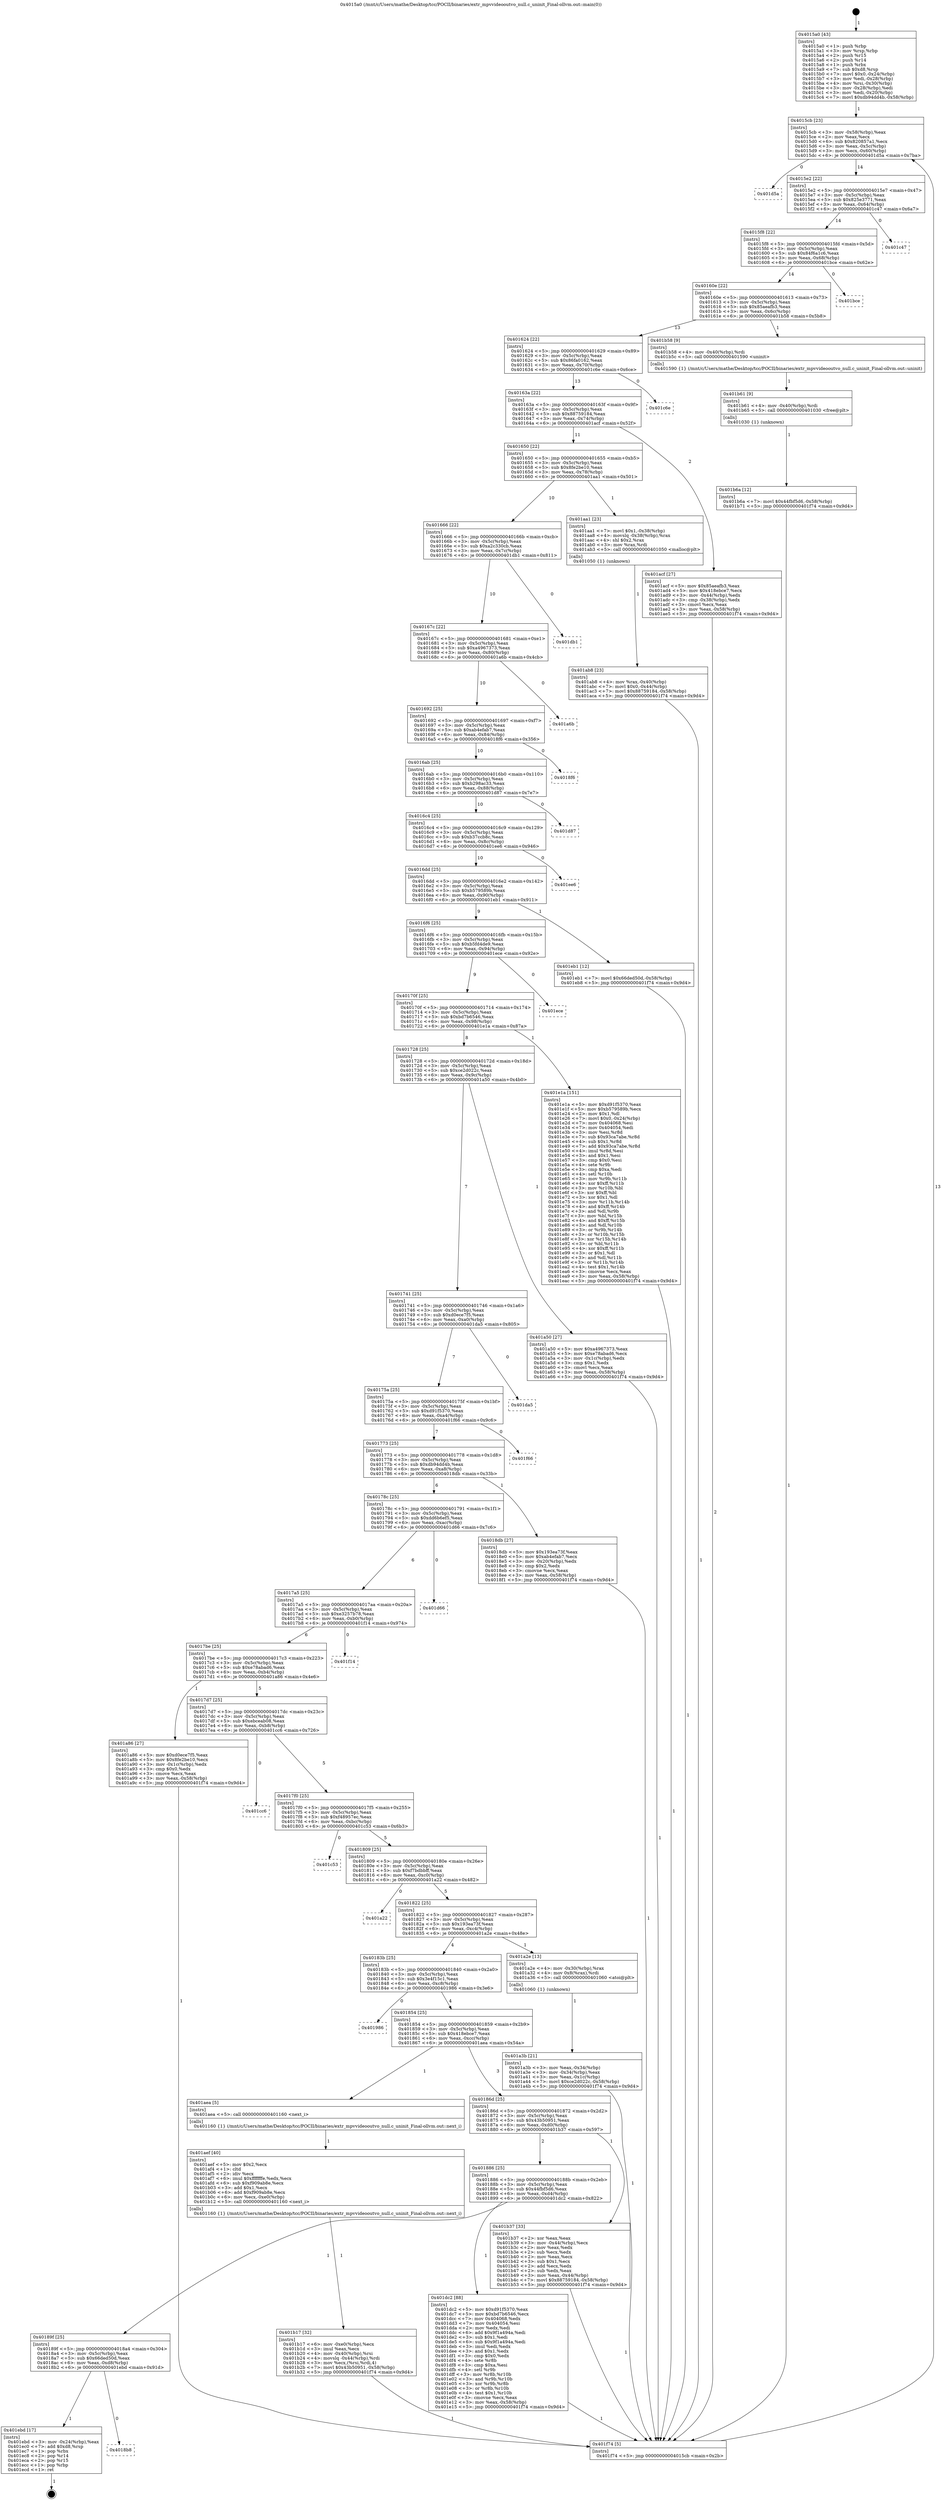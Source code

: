 digraph "0x4015a0" {
  label = "0x4015a0 (/mnt/c/Users/mathe/Desktop/tcc/POCII/binaries/extr_mpvvideooutvo_null.c_uninit_Final-ollvm.out::main(0))"
  labelloc = "t"
  node[shape=record]

  Entry [label="",width=0.3,height=0.3,shape=circle,fillcolor=black,style=filled]
  "0x4015cb" [label="{
     0x4015cb [23]\l
     | [instrs]\l
     &nbsp;&nbsp;0x4015cb \<+3\>: mov -0x58(%rbp),%eax\l
     &nbsp;&nbsp;0x4015ce \<+2\>: mov %eax,%ecx\l
     &nbsp;&nbsp;0x4015d0 \<+6\>: sub $0x820857a1,%ecx\l
     &nbsp;&nbsp;0x4015d6 \<+3\>: mov %eax,-0x5c(%rbp)\l
     &nbsp;&nbsp;0x4015d9 \<+3\>: mov %ecx,-0x60(%rbp)\l
     &nbsp;&nbsp;0x4015dc \<+6\>: je 0000000000401d5a \<main+0x7ba\>\l
  }"]
  "0x401d5a" [label="{
     0x401d5a\l
  }", style=dashed]
  "0x4015e2" [label="{
     0x4015e2 [22]\l
     | [instrs]\l
     &nbsp;&nbsp;0x4015e2 \<+5\>: jmp 00000000004015e7 \<main+0x47\>\l
     &nbsp;&nbsp;0x4015e7 \<+3\>: mov -0x5c(%rbp),%eax\l
     &nbsp;&nbsp;0x4015ea \<+5\>: sub $0x825e3771,%eax\l
     &nbsp;&nbsp;0x4015ef \<+3\>: mov %eax,-0x64(%rbp)\l
     &nbsp;&nbsp;0x4015f2 \<+6\>: je 0000000000401c47 \<main+0x6a7\>\l
  }"]
  Exit [label="",width=0.3,height=0.3,shape=circle,fillcolor=black,style=filled,peripheries=2]
  "0x401c47" [label="{
     0x401c47\l
  }", style=dashed]
  "0x4015f8" [label="{
     0x4015f8 [22]\l
     | [instrs]\l
     &nbsp;&nbsp;0x4015f8 \<+5\>: jmp 00000000004015fd \<main+0x5d\>\l
     &nbsp;&nbsp;0x4015fd \<+3\>: mov -0x5c(%rbp),%eax\l
     &nbsp;&nbsp;0x401600 \<+5\>: sub $0x84f6a1c6,%eax\l
     &nbsp;&nbsp;0x401605 \<+3\>: mov %eax,-0x68(%rbp)\l
     &nbsp;&nbsp;0x401608 \<+6\>: je 0000000000401bce \<main+0x62e\>\l
  }"]
  "0x4018b8" [label="{
     0x4018b8\l
  }", style=dashed]
  "0x401bce" [label="{
     0x401bce\l
  }", style=dashed]
  "0x40160e" [label="{
     0x40160e [22]\l
     | [instrs]\l
     &nbsp;&nbsp;0x40160e \<+5\>: jmp 0000000000401613 \<main+0x73\>\l
     &nbsp;&nbsp;0x401613 \<+3\>: mov -0x5c(%rbp),%eax\l
     &nbsp;&nbsp;0x401616 \<+5\>: sub $0x85aeafb3,%eax\l
     &nbsp;&nbsp;0x40161b \<+3\>: mov %eax,-0x6c(%rbp)\l
     &nbsp;&nbsp;0x40161e \<+6\>: je 0000000000401b58 \<main+0x5b8\>\l
  }"]
  "0x401ebd" [label="{
     0x401ebd [17]\l
     | [instrs]\l
     &nbsp;&nbsp;0x401ebd \<+3\>: mov -0x24(%rbp),%eax\l
     &nbsp;&nbsp;0x401ec0 \<+7\>: add $0xd8,%rsp\l
     &nbsp;&nbsp;0x401ec7 \<+1\>: pop %rbx\l
     &nbsp;&nbsp;0x401ec8 \<+2\>: pop %r14\l
     &nbsp;&nbsp;0x401eca \<+2\>: pop %r15\l
     &nbsp;&nbsp;0x401ecc \<+1\>: pop %rbp\l
     &nbsp;&nbsp;0x401ecd \<+1\>: ret\l
  }"]
  "0x401b58" [label="{
     0x401b58 [9]\l
     | [instrs]\l
     &nbsp;&nbsp;0x401b58 \<+4\>: mov -0x40(%rbp),%rdi\l
     &nbsp;&nbsp;0x401b5c \<+5\>: call 0000000000401590 \<uninit\>\l
     | [calls]\l
     &nbsp;&nbsp;0x401590 \{1\} (/mnt/c/Users/mathe/Desktop/tcc/POCII/binaries/extr_mpvvideooutvo_null.c_uninit_Final-ollvm.out::uninit)\l
  }"]
  "0x401624" [label="{
     0x401624 [22]\l
     | [instrs]\l
     &nbsp;&nbsp;0x401624 \<+5\>: jmp 0000000000401629 \<main+0x89\>\l
     &nbsp;&nbsp;0x401629 \<+3\>: mov -0x5c(%rbp),%eax\l
     &nbsp;&nbsp;0x40162c \<+5\>: sub $0x86fa0162,%eax\l
     &nbsp;&nbsp;0x401631 \<+3\>: mov %eax,-0x70(%rbp)\l
     &nbsp;&nbsp;0x401634 \<+6\>: je 0000000000401c6e \<main+0x6ce\>\l
  }"]
  "0x40189f" [label="{
     0x40189f [25]\l
     | [instrs]\l
     &nbsp;&nbsp;0x40189f \<+5\>: jmp 00000000004018a4 \<main+0x304\>\l
     &nbsp;&nbsp;0x4018a4 \<+3\>: mov -0x5c(%rbp),%eax\l
     &nbsp;&nbsp;0x4018a7 \<+5\>: sub $0x66ded50d,%eax\l
     &nbsp;&nbsp;0x4018ac \<+6\>: mov %eax,-0xd8(%rbp)\l
     &nbsp;&nbsp;0x4018b2 \<+6\>: je 0000000000401ebd \<main+0x91d\>\l
  }"]
  "0x401c6e" [label="{
     0x401c6e\l
  }", style=dashed]
  "0x40163a" [label="{
     0x40163a [22]\l
     | [instrs]\l
     &nbsp;&nbsp;0x40163a \<+5\>: jmp 000000000040163f \<main+0x9f\>\l
     &nbsp;&nbsp;0x40163f \<+3\>: mov -0x5c(%rbp),%eax\l
     &nbsp;&nbsp;0x401642 \<+5\>: sub $0x88759184,%eax\l
     &nbsp;&nbsp;0x401647 \<+3\>: mov %eax,-0x74(%rbp)\l
     &nbsp;&nbsp;0x40164a \<+6\>: je 0000000000401acf \<main+0x52f\>\l
  }"]
  "0x401dc2" [label="{
     0x401dc2 [88]\l
     | [instrs]\l
     &nbsp;&nbsp;0x401dc2 \<+5\>: mov $0xd91f5370,%eax\l
     &nbsp;&nbsp;0x401dc7 \<+5\>: mov $0xbd7b6546,%ecx\l
     &nbsp;&nbsp;0x401dcc \<+7\>: mov 0x404068,%edx\l
     &nbsp;&nbsp;0x401dd3 \<+7\>: mov 0x404054,%esi\l
     &nbsp;&nbsp;0x401dda \<+2\>: mov %edx,%edi\l
     &nbsp;&nbsp;0x401ddc \<+6\>: add $0x9f1a494a,%edi\l
     &nbsp;&nbsp;0x401de2 \<+3\>: sub $0x1,%edi\l
     &nbsp;&nbsp;0x401de5 \<+6\>: sub $0x9f1a494a,%edi\l
     &nbsp;&nbsp;0x401deb \<+3\>: imul %edi,%edx\l
     &nbsp;&nbsp;0x401dee \<+3\>: and $0x1,%edx\l
     &nbsp;&nbsp;0x401df1 \<+3\>: cmp $0x0,%edx\l
     &nbsp;&nbsp;0x401df4 \<+4\>: sete %r8b\l
     &nbsp;&nbsp;0x401df8 \<+3\>: cmp $0xa,%esi\l
     &nbsp;&nbsp;0x401dfb \<+4\>: setl %r9b\l
     &nbsp;&nbsp;0x401dff \<+3\>: mov %r8b,%r10b\l
     &nbsp;&nbsp;0x401e02 \<+3\>: and %r9b,%r10b\l
     &nbsp;&nbsp;0x401e05 \<+3\>: xor %r9b,%r8b\l
     &nbsp;&nbsp;0x401e08 \<+3\>: or %r8b,%r10b\l
     &nbsp;&nbsp;0x401e0b \<+4\>: test $0x1,%r10b\l
     &nbsp;&nbsp;0x401e0f \<+3\>: cmovne %ecx,%eax\l
     &nbsp;&nbsp;0x401e12 \<+3\>: mov %eax,-0x58(%rbp)\l
     &nbsp;&nbsp;0x401e15 \<+5\>: jmp 0000000000401f74 \<main+0x9d4\>\l
  }"]
  "0x401acf" [label="{
     0x401acf [27]\l
     | [instrs]\l
     &nbsp;&nbsp;0x401acf \<+5\>: mov $0x85aeafb3,%eax\l
     &nbsp;&nbsp;0x401ad4 \<+5\>: mov $0x418ebce7,%ecx\l
     &nbsp;&nbsp;0x401ad9 \<+3\>: mov -0x44(%rbp),%edx\l
     &nbsp;&nbsp;0x401adc \<+3\>: cmp -0x38(%rbp),%edx\l
     &nbsp;&nbsp;0x401adf \<+3\>: cmovl %ecx,%eax\l
     &nbsp;&nbsp;0x401ae2 \<+3\>: mov %eax,-0x58(%rbp)\l
     &nbsp;&nbsp;0x401ae5 \<+5\>: jmp 0000000000401f74 \<main+0x9d4\>\l
  }"]
  "0x401650" [label="{
     0x401650 [22]\l
     | [instrs]\l
     &nbsp;&nbsp;0x401650 \<+5\>: jmp 0000000000401655 \<main+0xb5\>\l
     &nbsp;&nbsp;0x401655 \<+3\>: mov -0x5c(%rbp),%eax\l
     &nbsp;&nbsp;0x401658 \<+5\>: sub $0x8fe2be10,%eax\l
     &nbsp;&nbsp;0x40165d \<+3\>: mov %eax,-0x78(%rbp)\l
     &nbsp;&nbsp;0x401660 \<+6\>: je 0000000000401aa1 \<main+0x501\>\l
  }"]
  "0x401b6a" [label="{
     0x401b6a [12]\l
     | [instrs]\l
     &nbsp;&nbsp;0x401b6a \<+7\>: movl $0x44fbf5d6,-0x58(%rbp)\l
     &nbsp;&nbsp;0x401b71 \<+5\>: jmp 0000000000401f74 \<main+0x9d4\>\l
  }"]
  "0x401aa1" [label="{
     0x401aa1 [23]\l
     | [instrs]\l
     &nbsp;&nbsp;0x401aa1 \<+7\>: movl $0x1,-0x38(%rbp)\l
     &nbsp;&nbsp;0x401aa8 \<+4\>: movslq -0x38(%rbp),%rax\l
     &nbsp;&nbsp;0x401aac \<+4\>: shl $0x2,%rax\l
     &nbsp;&nbsp;0x401ab0 \<+3\>: mov %rax,%rdi\l
     &nbsp;&nbsp;0x401ab3 \<+5\>: call 0000000000401050 \<malloc@plt\>\l
     | [calls]\l
     &nbsp;&nbsp;0x401050 \{1\} (unknown)\l
  }"]
  "0x401666" [label="{
     0x401666 [22]\l
     | [instrs]\l
     &nbsp;&nbsp;0x401666 \<+5\>: jmp 000000000040166b \<main+0xcb\>\l
     &nbsp;&nbsp;0x40166b \<+3\>: mov -0x5c(%rbp),%eax\l
     &nbsp;&nbsp;0x40166e \<+5\>: sub $0xa2c330cb,%eax\l
     &nbsp;&nbsp;0x401673 \<+3\>: mov %eax,-0x7c(%rbp)\l
     &nbsp;&nbsp;0x401676 \<+6\>: je 0000000000401db1 \<main+0x811\>\l
  }"]
  "0x401b61" [label="{
     0x401b61 [9]\l
     | [instrs]\l
     &nbsp;&nbsp;0x401b61 \<+4\>: mov -0x40(%rbp),%rdi\l
     &nbsp;&nbsp;0x401b65 \<+5\>: call 0000000000401030 \<free@plt\>\l
     | [calls]\l
     &nbsp;&nbsp;0x401030 \{1\} (unknown)\l
  }"]
  "0x401db1" [label="{
     0x401db1\l
  }", style=dashed]
  "0x40167c" [label="{
     0x40167c [22]\l
     | [instrs]\l
     &nbsp;&nbsp;0x40167c \<+5\>: jmp 0000000000401681 \<main+0xe1\>\l
     &nbsp;&nbsp;0x401681 \<+3\>: mov -0x5c(%rbp),%eax\l
     &nbsp;&nbsp;0x401684 \<+5\>: sub $0xa4967373,%eax\l
     &nbsp;&nbsp;0x401689 \<+3\>: mov %eax,-0x80(%rbp)\l
     &nbsp;&nbsp;0x40168c \<+6\>: je 0000000000401a6b \<main+0x4cb\>\l
  }"]
  "0x401886" [label="{
     0x401886 [25]\l
     | [instrs]\l
     &nbsp;&nbsp;0x401886 \<+5\>: jmp 000000000040188b \<main+0x2eb\>\l
     &nbsp;&nbsp;0x40188b \<+3\>: mov -0x5c(%rbp),%eax\l
     &nbsp;&nbsp;0x40188e \<+5\>: sub $0x44fbf5d6,%eax\l
     &nbsp;&nbsp;0x401893 \<+6\>: mov %eax,-0xd4(%rbp)\l
     &nbsp;&nbsp;0x401899 \<+6\>: je 0000000000401dc2 \<main+0x822\>\l
  }"]
  "0x401a6b" [label="{
     0x401a6b\l
  }", style=dashed]
  "0x401692" [label="{
     0x401692 [25]\l
     | [instrs]\l
     &nbsp;&nbsp;0x401692 \<+5\>: jmp 0000000000401697 \<main+0xf7\>\l
     &nbsp;&nbsp;0x401697 \<+3\>: mov -0x5c(%rbp),%eax\l
     &nbsp;&nbsp;0x40169a \<+5\>: sub $0xab4efab7,%eax\l
     &nbsp;&nbsp;0x40169f \<+6\>: mov %eax,-0x84(%rbp)\l
     &nbsp;&nbsp;0x4016a5 \<+6\>: je 00000000004018f6 \<main+0x356\>\l
  }"]
  "0x401b37" [label="{
     0x401b37 [33]\l
     | [instrs]\l
     &nbsp;&nbsp;0x401b37 \<+2\>: xor %eax,%eax\l
     &nbsp;&nbsp;0x401b39 \<+3\>: mov -0x44(%rbp),%ecx\l
     &nbsp;&nbsp;0x401b3c \<+2\>: mov %eax,%edx\l
     &nbsp;&nbsp;0x401b3e \<+2\>: sub %ecx,%edx\l
     &nbsp;&nbsp;0x401b40 \<+2\>: mov %eax,%ecx\l
     &nbsp;&nbsp;0x401b42 \<+3\>: sub $0x1,%ecx\l
     &nbsp;&nbsp;0x401b45 \<+2\>: add %ecx,%edx\l
     &nbsp;&nbsp;0x401b47 \<+2\>: sub %edx,%eax\l
     &nbsp;&nbsp;0x401b49 \<+3\>: mov %eax,-0x44(%rbp)\l
     &nbsp;&nbsp;0x401b4c \<+7\>: movl $0x88759184,-0x58(%rbp)\l
     &nbsp;&nbsp;0x401b53 \<+5\>: jmp 0000000000401f74 \<main+0x9d4\>\l
  }"]
  "0x4018f6" [label="{
     0x4018f6\l
  }", style=dashed]
  "0x4016ab" [label="{
     0x4016ab [25]\l
     | [instrs]\l
     &nbsp;&nbsp;0x4016ab \<+5\>: jmp 00000000004016b0 \<main+0x110\>\l
     &nbsp;&nbsp;0x4016b0 \<+3\>: mov -0x5c(%rbp),%eax\l
     &nbsp;&nbsp;0x4016b3 \<+5\>: sub $0xb298ac33,%eax\l
     &nbsp;&nbsp;0x4016b8 \<+6\>: mov %eax,-0x88(%rbp)\l
     &nbsp;&nbsp;0x4016be \<+6\>: je 0000000000401d87 \<main+0x7e7\>\l
  }"]
  "0x401b17" [label="{
     0x401b17 [32]\l
     | [instrs]\l
     &nbsp;&nbsp;0x401b17 \<+6\>: mov -0xe0(%rbp),%ecx\l
     &nbsp;&nbsp;0x401b1d \<+3\>: imul %eax,%ecx\l
     &nbsp;&nbsp;0x401b20 \<+4\>: mov -0x40(%rbp),%rsi\l
     &nbsp;&nbsp;0x401b24 \<+4\>: movslq -0x44(%rbp),%rdi\l
     &nbsp;&nbsp;0x401b28 \<+3\>: mov %ecx,(%rsi,%rdi,4)\l
     &nbsp;&nbsp;0x401b2b \<+7\>: movl $0x43b50951,-0x58(%rbp)\l
     &nbsp;&nbsp;0x401b32 \<+5\>: jmp 0000000000401f74 \<main+0x9d4\>\l
  }"]
  "0x401d87" [label="{
     0x401d87\l
  }", style=dashed]
  "0x4016c4" [label="{
     0x4016c4 [25]\l
     | [instrs]\l
     &nbsp;&nbsp;0x4016c4 \<+5\>: jmp 00000000004016c9 \<main+0x129\>\l
     &nbsp;&nbsp;0x4016c9 \<+3\>: mov -0x5c(%rbp),%eax\l
     &nbsp;&nbsp;0x4016cc \<+5\>: sub $0xb37ccb8c,%eax\l
     &nbsp;&nbsp;0x4016d1 \<+6\>: mov %eax,-0x8c(%rbp)\l
     &nbsp;&nbsp;0x4016d7 \<+6\>: je 0000000000401ee6 \<main+0x946\>\l
  }"]
  "0x401aef" [label="{
     0x401aef [40]\l
     | [instrs]\l
     &nbsp;&nbsp;0x401aef \<+5\>: mov $0x2,%ecx\l
     &nbsp;&nbsp;0x401af4 \<+1\>: cltd\l
     &nbsp;&nbsp;0x401af5 \<+2\>: idiv %ecx\l
     &nbsp;&nbsp;0x401af7 \<+6\>: imul $0xfffffffe,%edx,%ecx\l
     &nbsp;&nbsp;0x401afd \<+6\>: sub $0xf909ab8e,%ecx\l
     &nbsp;&nbsp;0x401b03 \<+3\>: add $0x1,%ecx\l
     &nbsp;&nbsp;0x401b06 \<+6\>: add $0xf909ab8e,%ecx\l
     &nbsp;&nbsp;0x401b0c \<+6\>: mov %ecx,-0xe0(%rbp)\l
     &nbsp;&nbsp;0x401b12 \<+5\>: call 0000000000401160 \<next_i\>\l
     | [calls]\l
     &nbsp;&nbsp;0x401160 \{1\} (/mnt/c/Users/mathe/Desktop/tcc/POCII/binaries/extr_mpvvideooutvo_null.c_uninit_Final-ollvm.out::next_i)\l
  }"]
  "0x401ee6" [label="{
     0x401ee6\l
  }", style=dashed]
  "0x4016dd" [label="{
     0x4016dd [25]\l
     | [instrs]\l
     &nbsp;&nbsp;0x4016dd \<+5\>: jmp 00000000004016e2 \<main+0x142\>\l
     &nbsp;&nbsp;0x4016e2 \<+3\>: mov -0x5c(%rbp),%eax\l
     &nbsp;&nbsp;0x4016e5 \<+5\>: sub $0xb579589b,%eax\l
     &nbsp;&nbsp;0x4016ea \<+6\>: mov %eax,-0x90(%rbp)\l
     &nbsp;&nbsp;0x4016f0 \<+6\>: je 0000000000401eb1 \<main+0x911\>\l
  }"]
  "0x40186d" [label="{
     0x40186d [25]\l
     | [instrs]\l
     &nbsp;&nbsp;0x40186d \<+5\>: jmp 0000000000401872 \<main+0x2d2\>\l
     &nbsp;&nbsp;0x401872 \<+3\>: mov -0x5c(%rbp),%eax\l
     &nbsp;&nbsp;0x401875 \<+5\>: sub $0x43b50951,%eax\l
     &nbsp;&nbsp;0x40187a \<+6\>: mov %eax,-0xd0(%rbp)\l
     &nbsp;&nbsp;0x401880 \<+6\>: je 0000000000401b37 \<main+0x597\>\l
  }"]
  "0x401eb1" [label="{
     0x401eb1 [12]\l
     | [instrs]\l
     &nbsp;&nbsp;0x401eb1 \<+7\>: movl $0x66ded50d,-0x58(%rbp)\l
     &nbsp;&nbsp;0x401eb8 \<+5\>: jmp 0000000000401f74 \<main+0x9d4\>\l
  }"]
  "0x4016f6" [label="{
     0x4016f6 [25]\l
     | [instrs]\l
     &nbsp;&nbsp;0x4016f6 \<+5\>: jmp 00000000004016fb \<main+0x15b\>\l
     &nbsp;&nbsp;0x4016fb \<+3\>: mov -0x5c(%rbp),%eax\l
     &nbsp;&nbsp;0x4016fe \<+5\>: sub $0xb5fd4de9,%eax\l
     &nbsp;&nbsp;0x401703 \<+6\>: mov %eax,-0x94(%rbp)\l
     &nbsp;&nbsp;0x401709 \<+6\>: je 0000000000401ece \<main+0x92e\>\l
  }"]
  "0x401aea" [label="{
     0x401aea [5]\l
     | [instrs]\l
     &nbsp;&nbsp;0x401aea \<+5\>: call 0000000000401160 \<next_i\>\l
     | [calls]\l
     &nbsp;&nbsp;0x401160 \{1\} (/mnt/c/Users/mathe/Desktop/tcc/POCII/binaries/extr_mpvvideooutvo_null.c_uninit_Final-ollvm.out::next_i)\l
  }"]
  "0x401ece" [label="{
     0x401ece\l
  }", style=dashed]
  "0x40170f" [label="{
     0x40170f [25]\l
     | [instrs]\l
     &nbsp;&nbsp;0x40170f \<+5\>: jmp 0000000000401714 \<main+0x174\>\l
     &nbsp;&nbsp;0x401714 \<+3\>: mov -0x5c(%rbp),%eax\l
     &nbsp;&nbsp;0x401717 \<+5\>: sub $0xbd7b6546,%eax\l
     &nbsp;&nbsp;0x40171c \<+6\>: mov %eax,-0x98(%rbp)\l
     &nbsp;&nbsp;0x401722 \<+6\>: je 0000000000401e1a \<main+0x87a\>\l
  }"]
  "0x401854" [label="{
     0x401854 [25]\l
     | [instrs]\l
     &nbsp;&nbsp;0x401854 \<+5\>: jmp 0000000000401859 \<main+0x2b9\>\l
     &nbsp;&nbsp;0x401859 \<+3\>: mov -0x5c(%rbp),%eax\l
     &nbsp;&nbsp;0x40185c \<+5\>: sub $0x418ebce7,%eax\l
     &nbsp;&nbsp;0x401861 \<+6\>: mov %eax,-0xcc(%rbp)\l
     &nbsp;&nbsp;0x401867 \<+6\>: je 0000000000401aea \<main+0x54a\>\l
  }"]
  "0x401e1a" [label="{
     0x401e1a [151]\l
     | [instrs]\l
     &nbsp;&nbsp;0x401e1a \<+5\>: mov $0xd91f5370,%eax\l
     &nbsp;&nbsp;0x401e1f \<+5\>: mov $0xb579589b,%ecx\l
     &nbsp;&nbsp;0x401e24 \<+2\>: mov $0x1,%dl\l
     &nbsp;&nbsp;0x401e26 \<+7\>: movl $0x0,-0x24(%rbp)\l
     &nbsp;&nbsp;0x401e2d \<+7\>: mov 0x404068,%esi\l
     &nbsp;&nbsp;0x401e34 \<+7\>: mov 0x404054,%edi\l
     &nbsp;&nbsp;0x401e3b \<+3\>: mov %esi,%r8d\l
     &nbsp;&nbsp;0x401e3e \<+7\>: sub $0x93ca7abe,%r8d\l
     &nbsp;&nbsp;0x401e45 \<+4\>: sub $0x1,%r8d\l
     &nbsp;&nbsp;0x401e49 \<+7\>: add $0x93ca7abe,%r8d\l
     &nbsp;&nbsp;0x401e50 \<+4\>: imul %r8d,%esi\l
     &nbsp;&nbsp;0x401e54 \<+3\>: and $0x1,%esi\l
     &nbsp;&nbsp;0x401e57 \<+3\>: cmp $0x0,%esi\l
     &nbsp;&nbsp;0x401e5a \<+4\>: sete %r9b\l
     &nbsp;&nbsp;0x401e5e \<+3\>: cmp $0xa,%edi\l
     &nbsp;&nbsp;0x401e61 \<+4\>: setl %r10b\l
     &nbsp;&nbsp;0x401e65 \<+3\>: mov %r9b,%r11b\l
     &nbsp;&nbsp;0x401e68 \<+4\>: xor $0xff,%r11b\l
     &nbsp;&nbsp;0x401e6c \<+3\>: mov %r10b,%bl\l
     &nbsp;&nbsp;0x401e6f \<+3\>: xor $0xff,%bl\l
     &nbsp;&nbsp;0x401e72 \<+3\>: xor $0x1,%dl\l
     &nbsp;&nbsp;0x401e75 \<+3\>: mov %r11b,%r14b\l
     &nbsp;&nbsp;0x401e78 \<+4\>: and $0xff,%r14b\l
     &nbsp;&nbsp;0x401e7c \<+3\>: and %dl,%r9b\l
     &nbsp;&nbsp;0x401e7f \<+3\>: mov %bl,%r15b\l
     &nbsp;&nbsp;0x401e82 \<+4\>: and $0xff,%r15b\l
     &nbsp;&nbsp;0x401e86 \<+3\>: and %dl,%r10b\l
     &nbsp;&nbsp;0x401e89 \<+3\>: or %r9b,%r14b\l
     &nbsp;&nbsp;0x401e8c \<+3\>: or %r10b,%r15b\l
     &nbsp;&nbsp;0x401e8f \<+3\>: xor %r15b,%r14b\l
     &nbsp;&nbsp;0x401e92 \<+3\>: or %bl,%r11b\l
     &nbsp;&nbsp;0x401e95 \<+4\>: xor $0xff,%r11b\l
     &nbsp;&nbsp;0x401e99 \<+3\>: or $0x1,%dl\l
     &nbsp;&nbsp;0x401e9c \<+3\>: and %dl,%r11b\l
     &nbsp;&nbsp;0x401e9f \<+3\>: or %r11b,%r14b\l
     &nbsp;&nbsp;0x401ea2 \<+4\>: test $0x1,%r14b\l
     &nbsp;&nbsp;0x401ea6 \<+3\>: cmovne %ecx,%eax\l
     &nbsp;&nbsp;0x401ea9 \<+3\>: mov %eax,-0x58(%rbp)\l
     &nbsp;&nbsp;0x401eac \<+5\>: jmp 0000000000401f74 \<main+0x9d4\>\l
  }"]
  "0x401728" [label="{
     0x401728 [25]\l
     | [instrs]\l
     &nbsp;&nbsp;0x401728 \<+5\>: jmp 000000000040172d \<main+0x18d\>\l
     &nbsp;&nbsp;0x40172d \<+3\>: mov -0x5c(%rbp),%eax\l
     &nbsp;&nbsp;0x401730 \<+5\>: sub $0xce2d022c,%eax\l
     &nbsp;&nbsp;0x401735 \<+6\>: mov %eax,-0x9c(%rbp)\l
     &nbsp;&nbsp;0x40173b \<+6\>: je 0000000000401a50 \<main+0x4b0\>\l
  }"]
  "0x401986" [label="{
     0x401986\l
  }", style=dashed]
  "0x401a50" [label="{
     0x401a50 [27]\l
     | [instrs]\l
     &nbsp;&nbsp;0x401a50 \<+5\>: mov $0xa4967373,%eax\l
     &nbsp;&nbsp;0x401a55 \<+5\>: mov $0xe78abad6,%ecx\l
     &nbsp;&nbsp;0x401a5a \<+3\>: mov -0x1c(%rbp),%edx\l
     &nbsp;&nbsp;0x401a5d \<+3\>: cmp $0x1,%edx\l
     &nbsp;&nbsp;0x401a60 \<+3\>: cmovl %ecx,%eax\l
     &nbsp;&nbsp;0x401a63 \<+3\>: mov %eax,-0x58(%rbp)\l
     &nbsp;&nbsp;0x401a66 \<+5\>: jmp 0000000000401f74 \<main+0x9d4\>\l
  }"]
  "0x401741" [label="{
     0x401741 [25]\l
     | [instrs]\l
     &nbsp;&nbsp;0x401741 \<+5\>: jmp 0000000000401746 \<main+0x1a6\>\l
     &nbsp;&nbsp;0x401746 \<+3\>: mov -0x5c(%rbp),%eax\l
     &nbsp;&nbsp;0x401749 \<+5\>: sub $0xd0ece7f5,%eax\l
     &nbsp;&nbsp;0x40174e \<+6\>: mov %eax,-0xa0(%rbp)\l
     &nbsp;&nbsp;0x401754 \<+6\>: je 0000000000401da5 \<main+0x805\>\l
  }"]
  "0x401ab8" [label="{
     0x401ab8 [23]\l
     | [instrs]\l
     &nbsp;&nbsp;0x401ab8 \<+4\>: mov %rax,-0x40(%rbp)\l
     &nbsp;&nbsp;0x401abc \<+7\>: movl $0x0,-0x44(%rbp)\l
     &nbsp;&nbsp;0x401ac3 \<+7\>: movl $0x88759184,-0x58(%rbp)\l
     &nbsp;&nbsp;0x401aca \<+5\>: jmp 0000000000401f74 \<main+0x9d4\>\l
  }"]
  "0x401da5" [label="{
     0x401da5\l
  }", style=dashed]
  "0x40175a" [label="{
     0x40175a [25]\l
     | [instrs]\l
     &nbsp;&nbsp;0x40175a \<+5\>: jmp 000000000040175f \<main+0x1bf\>\l
     &nbsp;&nbsp;0x40175f \<+3\>: mov -0x5c(%rbp),%eax\l
     &nbsp;&nbsp;0x401762 \<+5\>: sub $0xd91f5370,%eax\l
     &nbsp;&nbsp;0x401767 \<+6\>: mov %eax,-0xa4(%rbp)\l
     &nbsp;&nbsp;0x40176d \<+6\>: je 0000000000401f66 \<main+0x9c6\>\l
  }"]
  "0x401a3b" [label="{
     0x401a3b [21]\l
     | [instrs]\l
     &nbsp;&nbsp;0x401a3b \<+3\>: mov %eax,-0x34(%rbp)\l
     &nbsp;&nbsp;0x401a3e \<+3\>: mov -0x34(%rbp),%eax\l
     &nbsp;&nbsp;0x401a41 \<+3\>: mov %eax,-0x1c(%rbp)\l
     &nbsp;&nbsp;0x401a44 \<+7\>: movl $0xce2d022c,-0x58(%rbp)\l
     &nbsp;&nbsp;0x401a4b \<+5\>: jmp 0000000000401f74 \<main+0x9d4\>\l
  }"]
  "0x401f66" [label="{
     0x401f66\l
  }", style=dashed]
  "0x401773" [label="{
     0x401773 [25]\l
     | [instrs]\l
     &nbsp;&nbsp;0x401773 \<+5\>: jmp 0000000000401778 \<main+0x1d8\>\l
     &nbsp;&nbsp;0x401778 \<+3\>: mov -0x5c(%rbp),%eax\l
     &nbsp;&nbsp;0x40177b \<+5\>: sub $0xdb94dd4b,%eax\l
     &nbsp;&nbsp;0x401780 \<+6\>: mov %eax,-0xa8(%rbp)\l
     &nbsp;&nbsp;0x401786 \<+6\>: je 00000000004018db \<main+0x33b\>\l
  }"]
  "0x40183b" [label="{
     0x40183b [25]\l
     | [instrs]\l
     &nbsp;&nbsp;0x40183b \<+5\>: jmp 0000000000401840 \<main+0x2a0\>\l
     &nbsp;&nbsp;0x401840 \<+3\>: mov -0x5c(%rbp),%eax\l
     &nbsp;&nbsp;0x401843 \<+5\>: sub $0x3e4f15c1,%eax\l
     &nbsp;&nbsp;0x401848 \<+6\>: mov %eax,-0xc8(%rbp)\l
     &nbsp;&nbsp;0x40184e \<+6\>: je 0000000000401986 \<main+0x3e6\>\l
  }"]
  "0x4018db" [label="{
     0x4018db [27]\l
     | [instrs]\l
     &nbsp;&nbsp;0x4018db \<+5\>: mov $0x193ea73f,%eax\l
     &nbsp;&nbsp;0x4018e0 \<+5\>: mov $0xab4efab7,%ecx\l
     &nbsp;&nbsp;0x4018e5 \<+3\>: mov -0x20(%rbp),%edx\l
     &nbsp;&nbsp;0x4018e8 \<+3\>: cmp $0x2,%edx\l
     &nbsp;&nbsp;0x4018eb \<+3\>: cmovne %ecx,%eax\l
     &nbsp;&nbsp;0x4018ee \<+3\>: mov %eax,-0x58(%rbp)\l
     &nbsp;&nbsp;0x4018f1 \<+5\>: jmp 0000000000401f74 \<main+0x9d4\>\l
  }"]
  "0x40178c" [label="{
     0x40178c [25]\l
     | [instrs]\l
     &nbsp;&nbsp;0x40178c \<+5\>: jmp 0000000000401791 \<main+0x1f1\>\l
     &nbsp;&nbsp;0x401791 \<+3\>: mov -0x5c(%rbp),%eax\l
     &nbsp;&nbsp;0x401794 \<+5\>: sub $0xdd6b6ef5,%eax\l
     &nbsp;&nbsp;0x401799 \<+6\>: mov %eax,-0xac(%rbp)\l
     &nbsp;&nbsp;0x40179f \<+6\>: je 0000000000401d66 \<main+0x7c6\>\l
  }"]
  "0x401f74" [label="{
     0x401f74 [5]\l
     | [instrs]\l
     &nbsp;&nbsp;0x401f74 \<+5\>: jmp 00000000004015cb \<main+0x2b\>\l
  }"]
  "0x4015a0" [label="{
     0x4015a0 [43]\l
     | [instrs]\l
     &nbsp;&nbsp;0x4015a0 \<+1\>: push %rbp\l
     &nbsp;&nbsp;0x4015a1 \<+3\>: mov %rsp,%rbp\l
     &nbsp;&nbsp;0x4015a4 \<+2\>: push %r15\l
     &nbsp;&nbsp;0x4015a6 \<+2\>: push %r14\l
     &nbsp;&nbsp;0x4015a8 \<+1\>: push %rbx\l
     &nbsp;&nbsp;0x4015a9 \<+7\>: sub $0xd8,%rsp\l
     &nbsp;&nbsp;0x4015b0 \<+7\>: movl $0x0,-0x24(%rbp)\l
     &nbsp;&nbsp;0x4015b7 \<+3\>: mov %edi,-0x28(%rbp)\l
     &nbsp;&nbsp;0x4015ba \<+4\>: mov %rsi,-0x30(%rbp)\l
     &nbsp;&nbsp;0x4015be \<+3\>: mov -0x28(%rbp),%edi\l
     &nbsp;&nbsp;0x4015c1 \<+3\>: mov %edi,-0x20(%rbp)\l
     &nbsp;&nbsp;0x4015c4 \<+7\>: movl $0xdb94dd4b,-0x58(%rbp)\l
  }"]
  "0x401a2e" [label="{
     0x401a2e [13]\l
     | [instrs]\l
     &nbsp;&nbsp;0x401a2e \<+4\>: mov -0x30(%rbp),%rax\l
     &nbsp;&nbsp;0x401a32 \<+4\>: mov 0x8(%rax),%rdi\l
     &nbsp;&nbsp;0x401a36 \<+5\>: call 0000000000401060 \<atoi@plt\>\l
     | [calls]\l
     &nbsp;&nbsp;0x401060 \{1\} (unknown)\l
  }"]
  "0x401d66" [label="{
     0x401d66\l
  }", style=dashed]
  "0x4017a5" [label="{
     0x4017a5 [25]\l
     | [instrs]\l
     &nbsp;&nbsp;0x4017a5 \<+5\>: jmp 00000000004017aa \<main+0x20a\>\l
     &nbsp;&nbsp;0x4017aa \<+3\>: mov -0x5c(%rbp),%eax\l
     &nbsp;&nbsp;0x4017ad \<+5\>: sub $0xe3257b78,%eax\l
     &nbsp;&nbsp;0x4017b2 \<+6\>: mov %eax,-0xb0(%rbp)\l
     &nbsp;&nbsp;0x4017b8 \<+6\>: je 0000000000401f14 \<main+0x974\>\l
  }"]
  "0x401822" [label="{
     0x401822 [25]\l
     | [instrs]\l
     &nbsp;&nbsp;0x401822 \<+5\>: jmp 0000000000401827 \<main+0x287\>\l
     &nbsp;&nbsp;0x401827 \<+3\>: mov -0x5c(%rbp),%eax\l
     &nbsp;&nbsp;0x40182a \<+5\>: sub $0x193ea73f,%eax\l
     &nbsp;&nbsp;0x40182f \<+6\>: mov %eax,-0xc4(%rbp)\l
     &nbsp;&nbsp;0x401835 \<+6\>: je 0000000000401a2e \<main+0x48e\>\l
  }"]
  "0x401f14" [label="{
     0x401f14\l
  }", style=dashed]
  "0x4017be" [label="{
     0x4017be [25]\l
     | [instrs]\l
     &nbsp;&nbsp;0x4017be \<+5\>: jmp 00000000004017c3 \<main+0x223\>\l
     &nbsp;&nbsp;0x4017c3 \<+3\>: mov -0x5c(%rbp),%eax\l
     &nbsp;&nbsp;0x4017c6 \<+5\>: sub $0xe78abad6,%eax\l
     &nbsp;&nbsp;0x4017cb \<+6\>: mov %eax,-0xb4(%rbp)\l
     &nbsp;&nbsp;0x4017d1 \<+6\>: je 0000000000401a86 \<main+0x4e6\>\l
  }"]
  "0x401a22" [label="{
     0x401a22\l
  }", style=dashed]
  "0x401a86" [label="{
     0x401a86 [27]\l
     | [instrs]\l
     &nbsp;&nbsp;0x401a86 \<+5\>: mov $0xd0ece7f5,%eax\l
     &nbsp;&nbsp;0x401a8b \<+5\>: mov $0x8fe2be10,%ecx\l
     &nbsp;&nbsp;0x401a90 \<+3\>: mov -0x1c(%rbp),%edx\l
     &nbsp;&nbsp;0x401a93 \<+3\>: cmp $0x0,%edx\l
     &nbsp;&nbsp;0x401a96 \<+3\>: cmove %ecx,%eax\l
     &nbsp;&nbsp;0x401a99 \<+3\>: mov %eax,-0x58(%rbp)\l
     &nbsp;&nbsp;0x401a9c \<+5\>: jmp 0000000000401f74 \<main+0x9d4\>\l
  }"]
  "0x4017d7" [label="{
     0x4017d7 [25]\l
     | [instrs]\l
     &nbsp;&nbsp;0x4017d7 \<+5\>: jmp 00000000004017dc \<main+0x23c\>\l
     &nbsp;&nbsp;0x4017dc \<+3\>: mov -0x5c(%rbp),%eax\l
     &nbsp;&nbsp;0x4017df \<+5\>: sub $0xebceab08,%eax\l
     &nbsp;&nbsp;0x4017e4 \<+6\>: mov %eax,-0xb8(%rbp)\l
     &nbsp;&nbsp;0x4017ea \<+6\>: je 0000000000401cc6 \<main+0x726\>\l
  }"]
  "0x401809" [label="{
     0x401809 [25]\l
     | [instrs]\l
     &nbsp;&nbsp;0x401809 \<+5\>: jmp 000000000040180e \<main+0x26e\>\l
     &nbsp;&nbsp;0x40180e \<+3\>: mov -0x5c(%rbp),%eax\l
     &nbsp;&nbsp;0x401811 \<+5\>: sub $0xf7bdbbff,%eax\l
     &nbsp;&nbsp;0x401816 \<+6\>: mov %eax,-0xc0(%rbp)\l
     &nbsp;&nbsp;0x40181c \<+6\>: je 0000000000401a22 \<main+0x482\>\l
  }"]
  "0x401cc6" [label="{
     0x401cc6\l
  }", style=dashed]
  "0x4017f0" [label="{
     0x4017f0 [25]\l
     | [instrs]\l
     &nbsp;&nbsp;0x4017f0 \<+5\>: jmp 00000000004017f5 \<main+0x255\>\l
     &nbsp;&nbsp;0x4017f5 \<+3\>: mov -0x5c(%rbp),%eax\l
     &nbsp;&nbsp;0x4017f8 \<+5\>: sub $0xf48957ec,%eax\l
     &nbsp;&nbsp;0x4017fd \<+6\>: mov %eax,-0xbc(%rbp)\l
     &nbsp;&nbsp;0x401803 \<+6\>: je 0000000000401c53 \<main+0x6b3\>\l
  }"]
  "0x401c53" [label="{
     0x401c53\l
  }", style=dashed]
  Entry -> "0x4015a0" [label=" 1"]
  "0x4015cb" -> "0x401d5a" [label=" 0"]
  "0x4015cb" -> "0x4015e2" [label=" 14"]
  "0x401ebd" -> Exit [label=" 1"]
  "0x4015e2" -> "0x401c47" [label=" 0"]
  "0x4015e2" -> "0x4015f8" [label=" 14"]
  "0x40189f" -> "0x4018b8" [label=" 0"]
  "0x4015f8" -> "0x401bce" [label=" 0"]
  "0x4015f8" -> "0x40160e" [label=" 14"]
  "0x40189f" -> "0x401ebd" [label=" 1"]
  "0x40160e" -> "0x401b58" [label=" 1"]
  "0x40160e" -> "0x401624" [label=" 13"]
  "0x401eb1" -> "0x401f74" [label=" 1"]
  "0x401624" -> "0x401c6e" [label=" 0"]
  "0x401624" -> "0x40163a" [label=" 13"]
  "0x401e1a" -> "0x401f74" [label=" 1"]
  "0x40163a" -> "0x401acf" [label=" 2"]
  "0x40163a" -> "0x401650" [label=" 11"]
  "0x401dc2" -> "0x401f74" [label=" 1"]
  "0x401650" -> "0x401aa1" [label=" 1"]
  "0x401650" -> "0x401666" [label=" 10"]
  "0x401886" -> "0x401dc2" [label=" 1"]
  "0x401666" -> "0x401db1" [label=" 0"]
  "0x401666" -> "0x40167c" [label=" 10"]
  "0x401886" -> "0x40189f" [label=" 1"]
  "0x40167c" -> "0x401a6b" [label=" 0"]
  "0x40167c" -> "0x401692" [label=" 10"]
  "0x401b6a" -> "0x401f74" [label=" 1"]
  "0x401692" -> "0x4018f6" [label=" 0"]
  "0x401692" -> "0x4016ab" [label=" 10"]
  "0x401b61" -> "0x401b6a" [label=" 1"]
  "0x4016ab" -> "0x401d87" [label=" 0"]
  "0x4016ab" -> "0x4016c4" [label=" 10"]
  "0x401b37" -> "0x401f74" [label=" 1"]
  "0x4016c4" -> "0x401ee6" [label=" 0"]
  "0x4016c4" -> "0x4016dd" [label=" 10"]
  "0x40186d" -> "0x401886" [label=" 2"]
  "0x4016dd" -> "0x401eb1" [label=" 1"]
  "0x4016dd" -> "0x4016f6" [label=" 9"]
  "0x40186d" -> "0x401b37" [label=" 1"]
  "0x4016f6" -> "0x401ece" [label=" 0"]
  "0x4016f6" -> "0x40170f" [label=" 9"]
  "0x401b58" -> "0x401b61" [label=" 1"]
  "0x40170f" -> "0x401e1a" [label=" 1"]
  "0x40170f" -> "0x401728" [label=" 8"]
  "0x401aef" -> "0x401b17" [label=" 1"]
  "0x401728" -> "0x401a50" [label=" 1"]
  "0x401728" -> "0x401741" [label=" 7"]
  "0x401aea" -> "0x401aef" [label=" 1"]
  "0x401741" -> "0x401da5" [label=" 0"]
  "0x401741" -> "0x40175a" [label=" 7"]
  "0x401854" -> "0x401aea" [label=" 1"]
  "0x40175a" -> "0x401f66" [label=" 0"]
  "0x40175a" -> "0x401773" [label=" 7"]
  "0x401b17" -> "0x401f74" [label=" 1"]
  "0x401773" -> "0x4018db" [label=" 1"]
  "0x401773" -> "0x40178c" [label=" 6"]
  "0x4018db" -> "0x401f74" [label=" 1"]
  "0x4015a0" -> "0x4015cb" [label=" 1"]
  "0x401f74" -> "0x4015cb" [label=" 13"]
  "0x40183b" -> "0x401854" [label=" 4"]
  "0x40178c" -> "0x401d66" [label=" 0"]
  "0x40178c" -> "0x4017a5" [label=" 6"]
  "0x40183b" -> "0x401986" [label=" 0"]
  "0x4017a5" -> "0x401f14" [label=" 0"]
  "0x4017a5" -> "0x4017be" [label=" 6"]
  "0x401acf" -> "0x401f74" [label=" 2"]
  "0x4017be" -> "0x401a86" [label=" 1"]
  "0x4017be" -> "0x4017d7" [label=" 5"]
  "0x401ab8" -> "0x401f74" [label=" 1"]
  "0x4017d7" -> "0x401cc6" [label=" 0"]
  "0x4017d7" -> "0x4017f0" [label=" 5"]
  "0x401a86" -> "0x401f74" [label=" 1"]
  "0x4017f0" -> "0x401c53" [label=" 0"]
  "0x4017f0" -> "0x401809" [label=" 5"]
  "0x401aa1" -> "0x401ab8" [label=" 1"]
  "0x401809" -> "0x401a22" [label=" 0"]
  "0x401809" -> "0x401822" [label=" 5"]
  "0x401854" -> "0x40186d" [label=" 3"]
  "0x401822" -> "0x401a2e" [label=" 1"]
  "0x401822" -> "0x40183b" [label=" 4"]
  "0x401a2e" -> "0x401a3b" [label=" 1"]
  "0x401a3b" -> "0x401f74" [label=" 1"]
  "0x401a50" -> "0x401f74" [label=" 1"]
}
